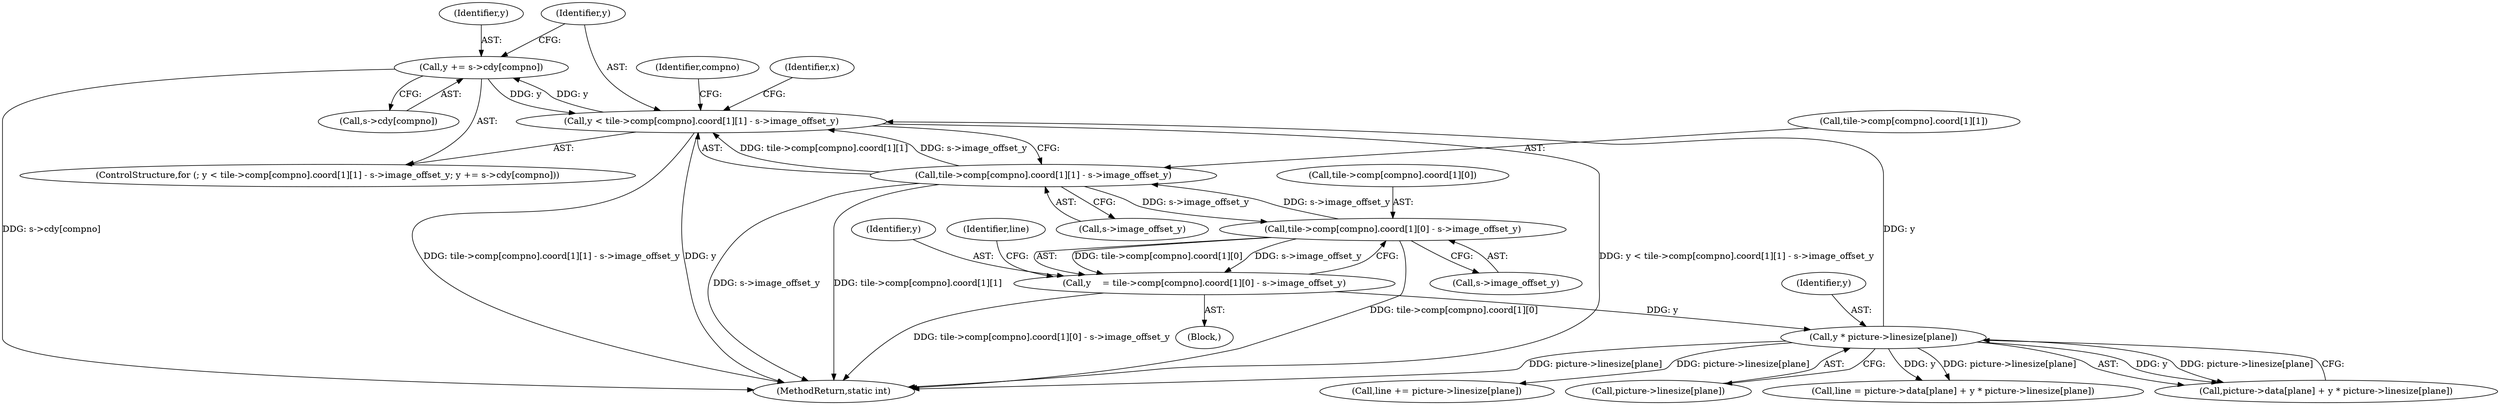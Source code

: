 digraph "0_FFmpeg_fe448cd28d674c3eff3072552eae366d0b659ce9@array" {
"1000624" [label="(Call,y += s->cdy[compno])"];
"1000607" [label="(Call,y < tile->comp[compno].coord[1][1] - s->image_offset_y)"];
"1000599" [label="(Call,y * picture->linesize[plane])"];
"1000574" [label="(Call,y    = tile->comp[compno].coord[1][0] - s->image_offset_y)"];
"1000576" [label="(Call,tile->comp[compno].coord[1][0] - s->image_offset_y)"];
"1000609" [label="(Call,tile->comp[compno].coord[1][1] - s->image_offset_y)"];
"1000624" [label="(Call,y += s->cdy[compno])"];
"1000609" [label="(Call,tile->comp[compno].coord[1][1] - s->image_offset_y)"];
"1000576" [label="(Call,tile->comp[compno].coord[1][0] - s->image_offset_y)"];
"1000621" [label="(Call,s->image_offset_y)"];
"1000575" [label="(Identifier,y)"];
"1000588" [label="(Call,s->image_offset_y)"];
"1000577" [label="(Call,tile->comp[compno].coord[1][0])"];
"1000608" [label="(Identifier,y)"];
"1000624" [label="(Call,y += s->cdy[compno])"];
"1000610" [label="(Call,tile->comp[compno].coord[1][1])"];
"1000764" [label="(Call,line += picture->linesize[plane])"];
"1000592" [label="(Identifier,line)"];
"1000601" [label="(Call,picture->linesize[plane])"];
"1000599" [label="(Call,y * picture->linesize[plane])"];
"1000625" [label="(Identifier,y)"];
"1001090" [label="(MethodReturn,static int)"];
"1000473" [label="(Identifier,compno)"];
"1000626" [label="(Call,s->cdy[compno])"];
"1000606" [label="(ControlStructure,for (; y < tile->comp[compno].coord[1][1] - s->image_offset_y; y += s->cdy[compno]))"];
"1000600" [label="(Identifier,y)"];
"1000474" [label="(Block,)"];
"1000574" [label="(Call,y    = tile->comp[compno].coord[1][0] - s->image_offset_y)"];
"1000607" [label="(Call,y < tile->comp[compno].coord[1][1] - s->image_offset_y)"];
"1000593" [label="(Call,picture->data[plane] + y * picture->linesize[plane])"];
"1000591" [label="(Call,line = picture->data[plane] + y * picture->linesize[plane])"];
"1000634" [label="(Identifier,x)"];
"1000624" -> "1000606"  [label="AST: "];
"1000624" -> "1000626"  [label="CFG: "];
"1000625" -> "1000624"  [label="AST: "];
"1000626" -> "1000624"  [label="AST: "];
"1000608" -> "1000624"  [label="CFG: "];
"1000624" -> "1001090"  [label="DDG: s->cdy[compno]"];
"1000624" -> "1000607"  [label="DDG: y"];
"1000607" -> "1000624"  [label="DDG: y"];
"1000607" -> "1000606"  [label="AST: "];
"1000607" -> "1000609"  [label="CFG: "];
"1000608" -> "1000607"  [label="AST: "];
"1000609" -> "1000607"  [label="AST: "];
"1000634" -> "1000607"  [label="CFG: "];
"1000473" -> "1000607"  [label="CFG: "];
"1000607" -> "1001090"  [label="DDG: y < tile->comp[compno].coord[1][1] - s->image_offset_y"];
"1000607" -> "1001090"  [label="DDG: y"];
"1000607" -> "1001090"  [label="DDG: tile->comp[compno].coord[1][1] - s->image_offset_y"];
"1000599" -> "1000607"  [label="DDG: y"];
"1000609" -> "1000607"  [label="DDG: tile->comp[compno].coord[1][1]"];
"1000609" -> "1000607"  [label="DDG: s->image_offset_y"];
"1000599" -> "1000593"  [label="AST: "];
"1000599" -> "1000601"  [label="CFG: "];
"1000600" -> "1000599"  [label="AST: "];
"1000601" -> "1000599"  [label="AST: "];
"1000593" -> "1000599"  [label="CFG: "];
"1000599" -> "1001090"  [label="DDG: picture->linesize[plane]"];
"1000599" -> "1000591"  [label="DDG: y"];
"1000599" -> "1000591"  [label="DDG: picture->linesize[plane]"];
"1000599" -> "1000593"  [label="DDG: y"];
"1000599" -> "1000593"  [label="DDG: picture->linesize[plane]"];
"1000574" -> "1000599"  [label="DDG: y"];
"1000599" -> "1000764"  [label="DDG: picture->linesize[plane]"];
"1000574" -> "1000474"  [label="AST: "];
"1000574" -> "1000576"  [label="CFG: "];
"1000575" -> "1000574"  [label="AST: "];
"1000576" -> "1000574"  [label="AST: "];
"1000592" -> "1000574"  [label="CFG: "];
"1000574" -> "1001090"  [label="DDG: tile->comp[compno].coord[1][0] - s->image_offset_y"];
"1000576" -> "1000574"  [label="DDG: tile->comp[compno].coord[1][0]"];
"1000576" -> "1000574"  [label="DDG: s->image_offset_y"];
"1000576" -> "1000588"  [label="CFG: "];
"1000577" -> "1000576"  [label="AST: "];
"1000588" -> "1000576"  [label="AST: "];
"1000576" -> "1001090"  [label="DDG: tile->comp[compno].coord[1][0]"];
"1000609" -> "1000576"  [label="DDG: s->image_offset_y"];
"1000576" -> "1000609"  [label="DDG: s->image_offset_y"];
"1000609" -> "1000621"  [label="CFG: "];
"1000610" -> "1000609"  [label="AST: "];
"1000621" -> "1000609"  [label="AST: "];
"1000609" -> "1001090"  [label="DDG: s->image_offset_y"];
"1000609" -> "1001090"  [label="DDG: tile->comp[compno].coord[1][1]"];
}
